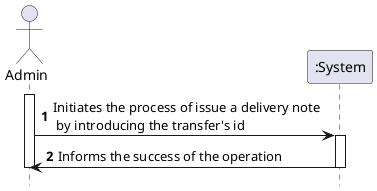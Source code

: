 @startuml
autonumber
hide footbox

actor "Admin" as ADMIN

participant ":System" as SYST

activate ADMIN

ADMIN -> SYST : Initiates the process of issue a delivery note \n by introducing the transfer's id
activate SYST
SYST -> ADMIN : Informs the success of the operation
deactivate SYST
deactivate ADMIN

@enduml